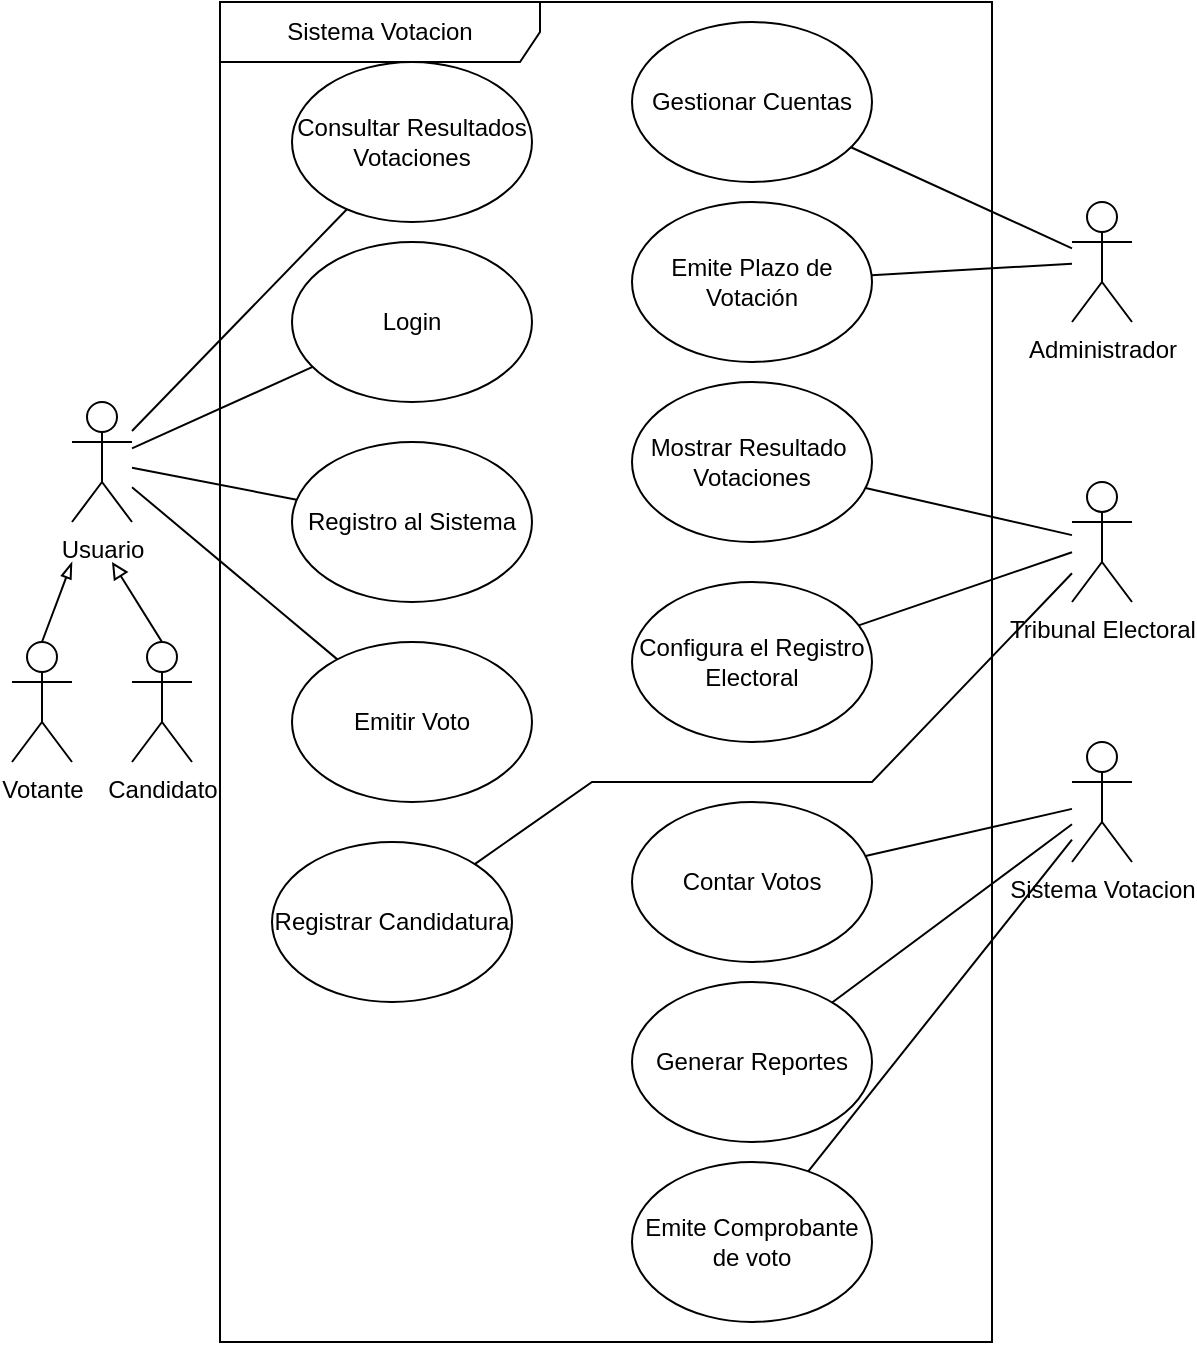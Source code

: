 <mxfile version="21.5.0" type="github">
  <diagram name="Página-1" id="5buqvQESy5piFprUBFC6">
    <mxGraphModel dx="1060" dy="700" grid="1" gridSize="10" guides="1" tooltips="1" connect="1" arrows="1" fold="1" page="1" pageScale="1" pageWidth="827" pageHeight="1169" math="0" shadow="0">
      <root>
        <mxCell id="0" />
        <mxCell id="1" parent="0" />
        <mxCell id="qCWlScW4WdZnJxcrdLhM-10" style="rounded=0;orthogonalLoop=1;jettySize=auto;html=1;endArrow=none;endFill=0;" edge="1" parent="1" source="qCWlScW4WdZnJxcrdLhM-1" target="qCWlScW4WdZnJxcrdLhM-8">
          <mxGeometry relative="1" as="geometry" />
        </mxCell>
        <mxCell id="qCWlScW4WdZnJxcrdLhM-12" style="rounded=0;orthogonalLoop=1;jettySize=auto;html=1;endArrow=none;endFill=0;" edge="1" parent="1" source="qCWlScW4WdZnJxcrdLhM-1" target="qCWlScW4WdZnJxcrdLhM-9">
          <mxGeometry relative="1" as="geometry" />
        </mxCell>
        <mxCell id="qCWlScW4WdZnJxcrdLhM-26" style="rounded=0;orthogonalLoop=1;jettySize=auto;html=1;endArrow=none;endFill=0;" edge="1" parent="1" source="qCWlScW4WdZnJxcrdLhM-1" target="qCWlScW4WdZnJxcrdLhM-25">
          <mxGeometry relative="1" as="geometry" />
        </mxCell>
        <mxCell id="qCWlScW4WdZnJxcrdLhM-41" style="rounded=0;orthogonalLoop=1;jettySize=auto;html=1;endArrow=none;endFill=0;" edge="1" parent="1" source="qCWlScW4WdZnJxcrdLhM-1" target="qCWlScW4WdZnJxcrdLhM-40">
          <mxGeometry relative="1" as="geometry" />
        </mxCell>
        <mxCell id="qCWlScW4WdZnJxcrdLhM-1" value="Usuario" style="shape=umlActor;verticalLabelPosition=bottom;verticalAlign=top;html=1;outlineConnect=0;" vertex="1" parent="1">
          <mxGeometry x="170" y="280" width="30" height="60" as="geometry" />
        </mxCell>
        <mxCell id="qCWlScW4WdZnJxcrdLhM-6" style="rounded=0;orthogonalLoop=1;jettySize=auto;html=1;endArrow=block;endFill=0;exitX=0.5;exitY=0;exitDx=0;exitDy=0;exitPerimeter=0;" edge="1" parent="1" source="qCWlScW4WdZnJxcrdLhM-2">
          <mxGeometry relative="1" as="geometry">
            <mxPoint x="200" y="420" as="sourcePoint" />
            <mxPoint x="190" y="360" as="targetPoint" />
          </mxGeometry>
        </mxCell>
        <mxCell id="qCWlScW4WdZnJxcrdLhM-2" value="Candidato" style="shape=umlActor;verticalLabelPosition=bottom;verticalAlign=top;html=1;outlineConnect=0;" vertex="1" parent="1">
          <mxGeometry x="200" y="400" width="30" height="60" as="geometry" />
        </mxCell>
        <mxCell id="qCWlScW4WdZnJxcrdLhM-7" style="rounded=0;orthogonalLoop=1;jettySize=auto;html=1;endArrow=blockThin;endFill=0;exitX=0.5;exitY=0;exitDx=0;exitDy=0;exitPerimeter=0;" edge="1" parent="1" source="qCWlScW4WdZnJxcrdLhM-3">
          <mxGeometry relative="1" as="geometry">
            <mxPoint x="145" y="420" as="sourcePoint" />
            <mxPoint x="170" y="360" as="targetPoint" />
          </mxGeometry>
        </mxCell>
        <mxCell id="qCWlScW4WdZnJxcrdLhM-3" value="Votante" style="shape=umlActor;verticalLabelPosition=bottom;verticalAlign=top;html=1;outlineConnect=0;" vertex="1" parent="1">
          <mxGeometry x="140" y="400" width="30" height="60" as="geometry" />
        </mxCell>
        <mxCell id="qCWlScW4WdZnJxcrdLhM-8" value="Login" style="ellipse;whiteSpace=wrap;html=1;" vertex="1" parent="1">
          <mxGeometry x="280" y="200" width="120" height="80" as="geometry" />
        </mxCell>
        <mxCell id="qCWlScW4WdZnJxcrdLhM-9" value="Registro al Sistema" style="ellipse;whiteSpace=wrap;html=1;" vertex="1" parent="1">
          <mxGeometry x="280" y="300" width="120" height="80" as="geometry" />
        </mxCell>
        <mxCell id="qCWlScW4WdZnJxcrdLhM-14" value="Registrar Candidatura&lt;br&gt;" style="ellipse;whiteSpace=wrap;html=1;" vertex="1" parent="1">
          <mxGeometry x="270" y="500" width="120" height="80" as="geometry" />
        </mxCell>
        <mxCell id="qCWlScW4WdZnJxcrdLhM-18" style="rounded=0;orthogonalLoop=1;jettySize=auto;html=1;endArrow=none;endFill=0;" edge="1" parent="1" source="qCWlScW4WdZnJxcrdLhM-15" target="qCWlScW4WdZnJxcrdLhM-14">
          <mxGeometry relative="1" as="geometry">
            <Array as="points">
              <mxPoint x="570" y="470" />
              <mxPoint x="430" y="470" />
            </Array>
          </mxGeometry>
        </mxCell>
        <mxCell id="qCWlScW4WdZnJxcrdLhM-34" style="rounded=0;orthogonalLoop=1;jettySize=auto;html=1;endArrow=none;endFill=0;" edge="1" parent="1" source="qCWlScW4WdZnJxcrdLhM-15" target="qCWlScW4WdZnJxcrdLhM-33">
          <mxGeometry relative="1" as="geometry" />
        </mxCell>
        <mxCell id="qCWlScW4WdZnJxcrdLhM-42" style="rounded=0;orthogonalLoop=1;jettySize=auto;html=1;endArrow=none;endFill=0;" edge="1" parent="1" source="qCWlScW4WdZnJxcrdLhM-15" target="qCWlScW4WdZnJxcrdLhM-38">
          <mxGeometry relative="1" as="geometry" />
        </mxCell>
        <mxCell id="qCWlScW4WdZnJxcrdLhM-15" value="Tribunal Electoral&lt;br&gt;" style="shape=umlActor;verticalLabelPosition=bottom;verticalAlign=top;html=1;outlineConnect=0;" vertex="1" parent="1">
          <mxGeometry x="670" y="320" width="30" height="60" as="geometry" />
        </mxCell>
        <mxCell id="qCWlScW4WdZnJxcrdLhM-29" style="rounded=0;orthogonalLoop=1;jettySize=auto;html=1;endArrow=none;endFill=0;" edge="1" parent="1" source="qCWlScW4WdZnJxcrdLhM-21" target="qCWlScW4WdZnJxcrdLhM-22">
          <mxGeometry relative="1" as="geometry" />
        </mxCell>
        <mxCell id="qCWlScW4WdZnJxcrdLhM-30" style="rounded=0;orthogonalLoop=1;jettySize=auto;html=1;endArrow=none;endFill=0;" edge="1" parent="1" source="qCWlScW4WdZnJxcrdLhM-21" target="qCWlScW4WdZnJxcrdLhM-28">
          <mxGeometry relative="1" as="geometry" />
        </mxCell>
        <mxCell id="qCWlScW4WdZnJxcrdLhM-36" style="rounded=0;orthogonalLoop=1;jettySize=auto;html=1;endArrow=none;endFill=0;" edge="1" parent="1" source="qCWlScW4WdZnJxcrdLhM-21" target="qCWlScW4WdZnJxcrdLhM-35">
          <mxGeometry relative="1" as="geometry" />
        </mxCell>
        <mxCell id="qCWlScW4WdZnJxcrdLhM-21" value="Sistema Votacion" style="shape=umlActor;verticalLabelPosition=bottom;verticalAlign=top;html=1;outlineConnect=0;" vertex="1" parent="1">
          <mxGeometry x="670" y="450" width="30" height="60" as="geometry" />
        </mxCell>
        <mxCell id="qCWlScW4WdZnJxcrdLhM-27" style="rounded=0;orthogonalLoop=1;jettySize=auto;html=1;endArrow=none;endFill=0;" edge="1" parent="1" source="qCWlScW4WdZnJxcrdLhM-23" target="qCWlScW4WdZnJxcrdLhM-24">
          <mxGeometry relative="1" as="geometry" />
        </mxCell>
        <mxCell id="qCWlScW4WdZnJxcrdLhM-32" style="rounded=0;orthogonalLoop=1;jettySize=auto;html=1;endArrow=none;endFill=0;" edge="1" parent="1" source="qCWlScW4WdZnJxcrdLhM-23" target="qCWlScW4WdZnJxcrdLhM-31">
          <mxGeometry relative="1" as="geometry" />
        </mxCell>
        <mxCell id="qCWlScW4WdZnJxcrdLhM-23" value="Administrador&lt;br&gt;" style="shape=umlActor;verticalLabelPosition=bottom;verticalAlign=top;html=1;outlineConnect=0;" vertex="1" parent="1">
          <mxGeometry x="670" y="180" width="30" height="60" as="geometry" />
        </mxCell>
        <mxCell id="qCWlScW4WdZnJxcrdLhM-25" value="Emitir Voto" style="ellipse;whiteSpace=wrap;html=1;" vertex="1" parent="1">
          <mxGeometry x="280" y="400" width="120" height="80" as="geometry" />
        </mxCell>
        <mxCell id="qCWlScW4WdZnJxcrdLhM-40" value="Consultar Resultados Votaciones" style="ellipse;whiteSpace=wrap;html=1;" vertex="1" parent="1">
          <mxGeometry x="280" y="110" width="120" height="80" as="geometry" />
        </mxCell>
        <mxCell id="qCWlScW4WdZnJxcrdLhM-43" value="Sistema Votacion" style="shape=umlFrame;whiteSpace=wrap;html=1;pointerEvents=0;recursiveResize=0;container=1;collapsible=0;width=160;" vertex="1" parent="1">
          <mxGeometry x="244" y="80" width="386" height="670" as="geometry" />
        </mxCell>
        <mxCell id="qCWlScW4WdZnJxcrdLhM-31" value="Gestionar Cuentas" style="ellipse;whiteSpace=wrap;html=1;" vertex="1" parent="qCWlScW4WdZnJxcrdLhM-43">
          <mxGeometry x="206" y="10" width="120" height="80" as="geometry" />
        </mxCell>
        <mxCell id="qCWlScW4WdZnJxcrdLhM-24" value="Emite Plazo de Votación" style="ellipse;whiteSpace=wrap;html=1;" vertex="1" parent="qCWlScW4WdZnJxcrdLhM-43">
          <mxGeometry x="206" y="100" width="120" height="80" as="geometry" />
        </mxCell>
        <mxCell id="qCWlScW4WdZnJxcrdLhM-33" value="Mostrar Resultado&amp;nbsp; Votaciones" style="ellipse;whiteSpace=wrap;html=1;" vertex="1" parent="qCWlScW4WdZnJxcrdLhM-43">
          <mxGeometry x="206" y="190" width="120" height="80" as="geometry" />
        </mxCell>
        <mxCell id="qCWlScW4WdZnJxcrdLhM-38" value="Configura el Registro Electoral" style="ellipse;whiteSpace=wrap;html=1;" vertex="1" parent="qCWlScW4WdZnJxcrdLhM-43">
          <mxGeometry x="206" y="290" width="120" height="80" as="geometry" />
        </mxCell>
        <mxCell id="qCWlScW4WdZnJxcrdLhM-22" value="Contar Votos" style="ellipse;whiteSpace=wrap;html=1;" vertex="1" parent="qCWlScW4WdZnJxcrdLhM-43">
          <mxGeometry x="206" y="400" width="120" height="80" as="geometry" />
        </mxCell>
        <mxCell id="qCWlScW4WdZnJxcrdLhM-28" value="Generar Reportes" style="ellipse;whiteSpace=wrap;html=1;" vertex="1" parent="qCWlScW4WdZnJxcrdLhM-43">
          <mxGeometry x="206" y="490" width="120" height="80" as="geometry" />
        </mxCell>
        <mxCell id="qCWlScW4WdZnJxcrdLhM-35" value="Emite Comprobante de voto" style="ellipse;whiteSpace=wrap;html=1;" vertex="1" parent="qCWlScW4WdZnJxcrdLhM-43">
          <mxGeometry x="206" y="580" width="120" height="80" as="geometry" />
        </mxCell>
      </root>
    </mxGraphModel>
  </diagram>
</mxfile>
